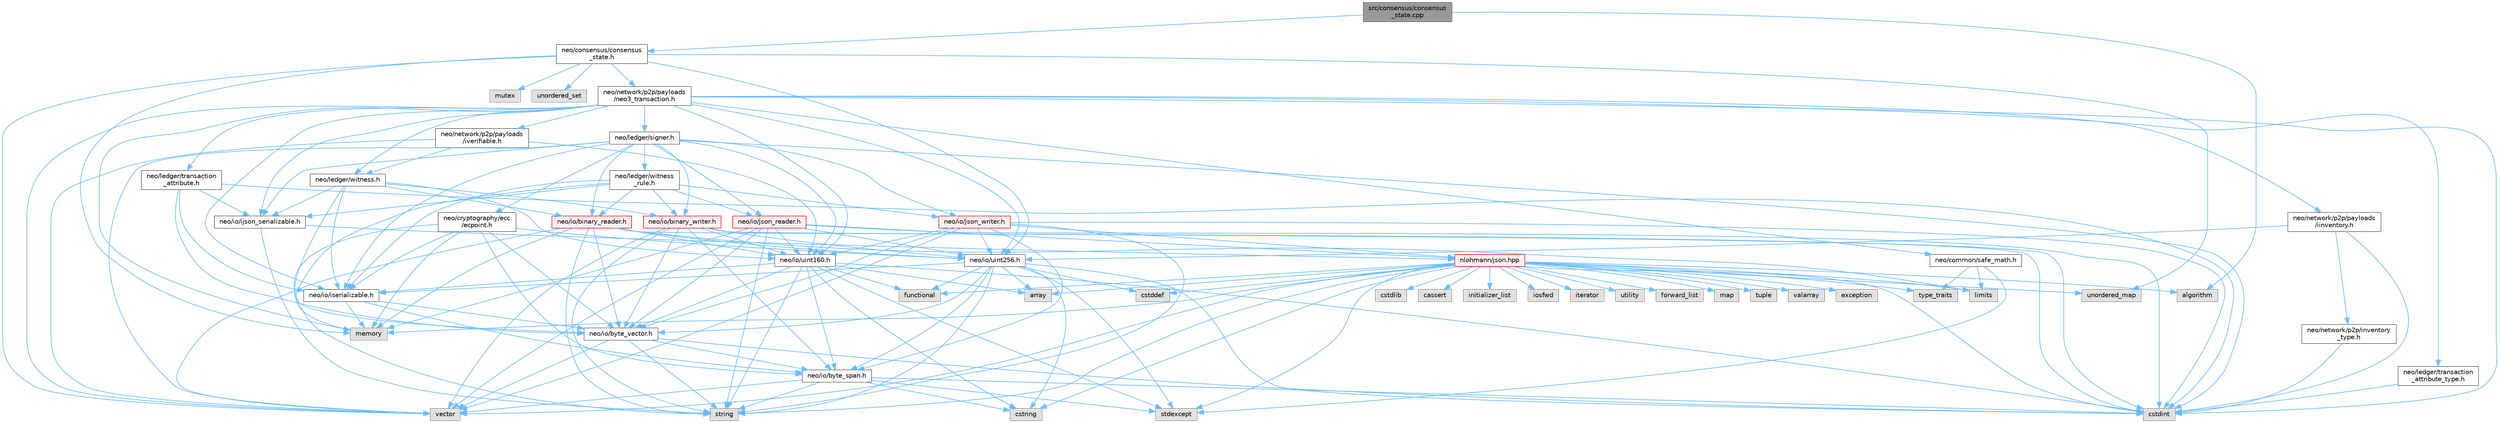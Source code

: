 digraph "src/consensus/consensus_state.cpp"
{
 // LATEX_PDF_SIZE
  bgcolor="transparent";
  edge [fontname=Helvetica,fontsize=10,labelfontname=Helvetica,labelfontsize=10];
  node [fontname=Helvetica,fontsize=10,shape=box,height=0.2,width=0.4];
  Node1 [id="Node000001",label="src/consensus/consensus\l_state.cpp",height=0.2,width=0.4,color="gray40", fillcolor="grey60", style="filled", fontcolor="black",tooltip=" "];
  Node1 -> Node2 [id="edge1_Node000001_Node000002",color="steelblue1",style="solid",tooltip=" "];
  Node2 [id="Node000002",label="neo/consensus/consensus\l_state.h",height=0.2,width=0.4,color="grey40", fillcolor="white", style="filled",URL="$consensus__state_8h.html",tooltip=" "];
  Node2 -> Node3 [id="edge2_Node000002_Node000003",color="steelblue1",style="solid",tooltip=" "];
  Node3 [id="Node000003",label="neo/io/uint256.h",height=0.2,width=0.4,color="grey40", fillcolor="white", style="filled",URL="$uint256_8h.html",tooltip=" "];
  Node3 -> Node4 [id="edge3_Node000003_Node000004",color="steelblue1",style="solid",tooltip=" "];
  Node4 [id="Node000004",label="neo/io/byte_span.h",height=0.2,width=0.4,color="grey40", fillcolor="white", style="filled",URL="$io_2byte__span_8h.html",tooltip=" "];
  Node4 -> Node5 [id="edge4_Node000004_Node000005",color="steelblue1",style="solid",tooltip=" "];
  Node5 [id="Node000005",label="cstdint",height=0.2,width=0.4,color="grey60", fillcolor="#E0E0E0", style="filled",tooltip=" "];
  Node4 -> Node6 [id="edge5_Node000004_Node000006",color="steelblue1",style="solid",tooltip=" "];
  Node6 [id="Node000006",label="cstring",height=0.2,width=0.4,color="grey60", fillcolor="#E0E0E0", style="filled",tooltip=" "];
  Node4 -> Node7 [id="edge6_Node000004_Node000007",color="steelblue1",style="solid",tooltip=" "];
  Node7 [id="Node000007",label="stdexcept",height=0.2,width=0.4,color="grey60", fillcolor="#E0E0E0", style="filled",tooltip=" "];
  Node4 -> Node8 [id="edge7_Node000004_Node000008",color="steelblue1",style="solid",tooltip=" "];
  Node8 [id="Node000008",label="string",height=0.2,width=0.4,color="grey60", fillcolor="#E0E0E0", style="filled",tooltip=" "];
  Node4 -> Node9 [id="edge8_Node000004_Node000009",color="steelblue1",style="solid",tooltip=" "];
  Node9 [id="Node000009",label="vector",height=0.2,width=0.4,color="grey60", fillcolor="#E0E0E0", style="filled",tooltip=" "];
  Node3 -> Node10 [id="edge9_Node000003_Node000010",color="steelblue1",style="solid",tooltip=" "];
  Node10 [id="Node000010",label="neo/io/byte_vector.h",height=0.2,width=0.4,color="grey40", fillcolor="white", style="filled",URL="$io_2byte__vector_8h.html",tooltip=" "];
  Node10 -> Node4 [id="edge10_Node000010_Node000004",color="steelblue1",style="solid",tooltip=" "];
  Node10 -> Node5 [id="edge11_Node000010_Node000005",color="steelblue1",style="solid",tooltip=" "];
  Node10 -> Node8 [id="edge12_Node000010_Node000008",color="steelblue1",style="solid",tooltip=" "];
  Node10 -> Node9 [id="edge13_Node000010_Node000009",color="steelblue1",style="solid",tooltip=" "];
  Node3 -> Node11 [id="edge14_Node000003_Node000011",color="steelblue1",style="solid",tooltip=" "];
  Node11 [id="Node000011",label="neo/io/iserializable.h",height=0.2,width=0.4,color="grey40", fillcolor="white", style="filled",URL="$iserializable_8h.html",tooltip=" "];
  Node11 -> Node4 [id="edge15_Node000011_Node000004",color="steelblue1",style="solid",tooltip=" "];
  Node11 -> Node10 [id="edge16_Node000011_Node000010",color="steelblue1",style="solid",tooltip=" "];
  Node11 -> Node12 [id="edge17_Node000011_Node000012",color="steelblue1",style="solid",tooltip=" "];
  Node12 [id="Node000012",label="memory",height=0.2,width=0.4,color="grey60", fillcolor="#E0E0E0", style="filled",tooltip=" "];
  Node3 -> Node13 [id="edge18_Node000003_Node000013",color="steelblue1",style="solid",tooltip=" "];
  Node13 [id="Node000013",label="array",height=0.2,width=0.4,color="grey60", fillcolor="#E0E0E0", style="filled",tooltip=" "];
  Node3 -> Node14 [id="edge19_Node000003_Node000014",color="steelblue1",style="solid",tooltip=" "];
  Node14 [id="Node000014",label="cstddef",height=0.2,width=0.4,color="grey60", fillcolor="#E0E0E0", style="filled",tooltip=" "];
  Node3 -> Node5 [id="edge20_Node000003_Node000005",color="steelblue1",style="solid",tooltip=" "];
  Node3 -> Node6 [id="edge21_Node000003_Node000006",color="steelblue1",style="solid",tooltip=" "];
  Node3 -> Node15 [id="edge22_Node000003_Node000015",color="steelblue1",style="solid",tooltip=" "];
  Node15 [id="Node000015",label="functional",height=0.2,width=0.4,color="grey60", fillcolor="#E0E0E0", style="filled",tooltip=" "];
  Node3 -> Node7 [id="edge23_Node000003_Node000007",color="steelblue1",style="solid",tooltip=" "];
  Node3 -> Node8 [id="edge24_Node000003_Node000008",color="steelblue1",style="solid",tooltip=" "];
  Node2 -> Node16 [id="edge25_Node000002_Node000016",color="steelblue1",style="solid",tooltip=" "];
  Node16 [id="Node000016",label="neo/network/p2p/payloads\l/neo3_transaction.h",height=0.2,width=0.4,color="grey40", fillcolor="white", style="filled",URL="$neo3__transaction_8h.html",tooltip=" "];
  Node16 -> Node17 [id="edge26_Node000016_Node000017",color="steelblue1",style="solid",tooltip=" "];
  Node17 [id="Node000017",label="neo/common/safe_math.h",height=0.2,width=0.4,color="grey40", fillcolor="white", style="filled",URL="$safe__math_8h.html",tooltip=" "];
  Node17 -> Node18 [id="edge27_Node000017_Node000018",color="steelblue1",style="solid",tooltip=" "];
  Node18 [id="Node000018",label="limits",height=0.2,width=0.4,color="grey60", fillcolor="#E0E0E0", style="filled",tooltip=" "];
  Node17 -> Node7 [id="edge28_Node000017_Node000007",color="steelblue1",style="solid",tooltip=" "];
  Node17 -> Node19 [id="edge29_Node000017_Node000019",color="steelblue1",style="solid",tooltip=" "];
  Node19 [id="Node000019",label="type_traits",height=0.2,width=0.4,color="grey60", fillcolor="#E0E0E0", style="filled",tooltip=" "];
  Node16 -> Node20 [id="edge30_Node000016_Node000020",color="steelblue1",style="solid",tooltip=" "];
  Node20 [id="Node000020",label="neo/io/ijson_serializable.h",height=0.2,width=0.4,color="grey40", fillcolor="white", style="filled",URL="$ijson__serializable_8h.html",tooltip=" "];
  Node20 -> Node21 [id="edge31_Node000020_Node000021",color="steelblue1",style="solid",tooltip=" "];
  Node21 [id="Node000021",label="nlohmann/json.hpp",height=0.2,width=0.4,color="red", fillcolor="#FFF0F0", style="filled",URL="$json_8hpp.html",tooltip=" "];
  Node21 -> Node22 [id="edge32_Node000021_Node000022",color="steelblue1",style="solid",tooltip=" "];
  Node22 [id="Node000022",label="algorithm",height=0.2,width=0.4,color="grey60", fillcolor="#E0E0E0", style="filled",tooltip=" "];
  Node21 -> Node14 [id="edge33_Node000021_Node000014",color="steelblue1",style="solid",tooltip=" "];
  Node21 -> Node15 [id="edge34_Node000021_Node000015",color="steelblue1",style="solid",tooltip=" "];
  Node21 -> Node23 [id="edge35_Node000021_Node000023",color="steelblue1",style="solid",tooltip=" "];
  Node23 [id="Node000023",label="initializer_list",height=0.2,width=0.4,color="grey60", fillcolor="#E0E0E0", style="filled",tooltip=" "];
  Node21 -> Node24 [id="edge36_Node000021_Node000024",color="steelblue1",style="solid",tooltip=" "];
  Node24 [id="Node000024",label="iosfwd",height=0.2,width=0.4,color="grey60", fillcolor="#E0E0E0", style="filled",tooltip=" "];
  Node21 -> Node25 [id="edge37_Node000021_Node000025",color="steelblue1",style="solid",tooltip=" "];
  Node25 [id="Node000025",label="iterator",height=0.2,width=0.4,color="grey60", fillcolor="#E0E0E0", style="filled",tooltip=" "];
  Node21 -> Node12 [id="edge38_Node000021_Node000012",color="steelblue1",style="solid",tooltip=" "];
  Node21 -> Node8 [id="edge39_Node000021_Node000008",color="steelblue1",style="solid",tooltip=" "];
  Node21 -> Node26 [id="edge40_Node000021_Node000026",color="steelblue1",style="solid",tooltip=" "];
  Node26 [id="Node000026",label="utility",height=0.2,width=0.4,color="grey60", fillcolor="#E0E0E0", style="filled",tooltip=" "];
  Node21 -> Node9 [id="edge41_Node000021_Node000009",color="steelblue1",style="solid",tooltip=" "];
  Node21 -> Node13 [id="edge42_Node000021_Node000013",color="steelblue1",style="solid",tooltip=" "];
  Node21 -> Node27 [id="edge43_Node000021_Node000027",color="steelblue1",style="solid",tooltip=" "];
  Node27 [id="Node000027",label="forward_list",height=0.2,width=0.4,color="grey60", fillcolor="#E0E0E0", style="filled",tooltip=" "];
  Node21 -> Node28 [id="edge44_Node000021_Node000028",color="steelblue1",style="solid",tooltip=" "];
  Node28 [id="Node000028",label="map",height=0.2,width=0.4,color="grey60", fillcolor="#E0E0E0", style="filled",tooltip=" "];
  Node21 -> Node29 [id="edge45_Node000021_Node000029",color="steelblue1",style="solid",tooltip=" "];
  Node29 [id="Node000029",label="tuple",height=0.2,width=0.4,color="grey60", fillcolor="#E0E0E0", style="filled",tooltip=" "];
  Node21 -> Node19 [id="edge46_Node000021_Node000019",color="steelblue1",style="solid",tooltip=" "];
  Node21 -> Node30 [id="edge47_Node000021_Node000030",color="steelblue1",style="solid",tooltip=" "];
  Node30 [id="Node000030",label="unordered_map",height=0.2,width=0.4,color="grey60", fillcolor="#E0E0E0", style="filled",tooltip=" "];
  Node21 -> Node31 [id="edge48_Node000021_Node000031",color="steelblue1",style="solid",tooltip=" "];
  Node31 [id="Node000031",label="valarray",height=0.2,width=0.4,color="grey60", fillcolor="#E0E0E0", style="filled",tooltip=" "];
  Node21 -> Node32 [id="edge49_Node000021_Node000032",color="steelblue1",style="solid",tooltip=" "];
  Node32 [id="Node000032",label="exception",height=0.2,width=0.4,color="grey60", fillcolor="#E0E0E0", style="filled",tooltip=" "];
  Node21 -> Node7 [id="edge50_Node000021_Node000007",color="steelblue1",style="solid",tooltip=" "];
  Node21 -> Node5 [id="edge51_Node000021_Node000005",color="steelblue1",style="solid",tooltip=" "];
  Node21 -> Node33 [id="edge52_Node000021_Node000033",color="steelblue1",style="solid",tooltip=" "];
  Node33 [id="Node000033",label="cstdlib",height=0.2,width=0.4,color="grey60", fillcolor="#E0E0E0", style="filled",tooltip=" "];
  Node21 -> Node34 [id="edge53_Node000021_Node000034",color="steelblue1",style="solid",tooltip=" "];
  Node34 [id="Node000034",label="cassert",height=0.2,width=0.4,color="grey60", fillcolor="#E0E0E0", style="filled",tooltip=" "];
  Node21 -> Node18 [id="edge54_Node000021_Node000018",color="steelblue1",style="solid",tooltip=" "];
  Node21 -> Node6 [id="edge55_Node000021_Node000006",color="steelblue1",style="solid",tooltip=" "];
  Node20 -> Node8 [id="edge56_Node000020_Node000008",color="steelblue1",style="solid",tooltip=" "];
  Node16 -> Node11 [id="edge57_Node000016_Node000011",color="steelblue1",style="solid",tooltip=" "];
  Node16 -> Node45 [id="edge58_Node000016_Node000045",color="steelblue1",style="solid",tooltip=" "];
  Node45 [id="Node000045",label="neo/io/uint160.h",height=0.2,width=0.4,color="grey40", fillcolor="white", style="filled",URL="$uint160_8h.html",tooltip=" "];
  Node45 -> Node4 [id="edge59_Node000045_Node000004",color="steelblue1",style="solid",tooltip=" "];
  Node45 -> Node10 [id="edge60_Node000045_Node000010",color="steelblue1",style="solid",tooltip=" "];
  Node45 -> Node11 [id="edge61_Node000045_Node000011",color="steelblue1",style="solid",tooltip=" "];
  Node45 -> Node13 [id="edge62_Node000045_Node000013",color="steelblue1",style="solid",tooltip=" "];
  Node45 -> Node5 [id="edge63_Node000045_Node000005",color="steelblue1",style="solid",tooltip=" "];
  Node45 -> Node6 [id="edge64_Node000045_Node000006",color="steelblue1",style="solid",tooltip=" "];
  Node45 -> Node15 [id="edge65_Node000045_Node000015",color="steelblue1",style="solid",tooltip=" "];
  Node45 -> Node7 [id="edge66_Node000045_Node000007",color="steelblue1",style="solid",tooltip=" "];
  Node45 -> Node8 [id="edge67_Node000045_Node000008",color="steelblue1",style="solid",tooltip=" "];
  Node16 -> Node3 [id="edge68_Node000016_Node000003",color="steelblue1",style="solid",tooltip=" "];
  Node16 -> Node46 [id="edge69_Node000016_Node000046",color="steelblue1",style="solid",tooltip=" "];
  Node46 [id="Node000046",label="neo/ledger/signer.h",height=0.2,width=0.4,color="grey40", fillcolor="white", style="filled",URL="$signer_8h.html",tooltip=" "];
  Node46 -> Node47 [id="edge70_Node000046_Node000047",color="steelblue1",style="solid",tooltip=" "];
  Node47 [id="Node000047",label="neo/cryptography/ecc\l/ecpoint.h",height=0.2,width=0.4,color="grey40", fillcolor="white", style="filled",URL="$ecpoint_8h.html",tooltip=" "];
  Node47 -> Node4 [id="edge71_Node000047_Node000004",color="steelblue1",style="solid",tooltip=" "];
  Node47 -> Node10 [id="edge72_Node000047_Node000010",color="steelblue1",style="solid",tooltip=" "];
  Node47 -> Node11 [id="edge73_Node000047_Node000011",color="steelblue1",style="solid",tooltip=" "];
  Node47 -> Node3 [id="edge74_Node000047_Node000003",color="steelblue1",style="solid",tooltip=" "];
  Node47 -> Node12 [id="edge75_Node000047_Node000012",color="steelblue1",style="solid",tooltip=" "];
  Node47 -> Node8 [id="edge76_Node000047_Node000008",color="steelblue1",style="solid",tooltip=" "];
  Node46 -> Node48 [id="edge77_Node000046_Node000048",color="steelblue1",style="solid",tooltip=" "];
  Node48 [id="Node000048",label="neo/io/binary_reader.h",height=0.2,width=0.4,color="red", fillcolor="#FFF0F0", style="filled",URL="$binary__reader_8h.html",tooltip=" "];
  Node48 -> Node10 [id="edge78_Node000048_Node000010",color="steelblue1",style="solid",tooltip=" "];
  Node48 -> Node45 [id="edge79_Node000048_Node000045",color="steelblue1",style="solid",tooltip=" "];
  Node48 -> Node3 [id="edge80_Node000048_Node000003",color="steelblue1",style="solid",tooltip=" "];
  Node48 -> Node5 [id="edge81_Node000048_Node000005",color="steelblue1",style="solid",tooltip=" "];
  Node48 -> Node18 [id="edge82_Node000048_Node000018",color="steelblue1",style="solid",tooltip=" "];
  Node48 -> Node12 [id="edge83_Node000048_Node000012",color="steelblue1",style="solid",tooltip=" "];
  Node48 -> Node8 [id="edge84_Node000048_Node000008",color="steelblue1",style="solid",tooltip=" "];
  Node48 -> Node9 [id="edge85_Node000048_Node000009",color="steelblue1",style="solid",tooltip=" "];
  Node46 -> Node51 [id="edge86_Node000046_Node000051",color="steelblue1",style="solid",tooltip=" "];
  Node51 [id="Node000051",label="neo/io/binary_writer.h",height=0.2,width=0.4,color="red", fillcolor="#FFF0F0", style="filled",URL="$binary__writer_8h.html",tooltip=" "];
  Node51 -> Node4 [id="edge87_Node000051_Node000004",color="steelblue1",style="solid",tooltip=" "];
  Node51 -> Node10 [id="edge88_Node000051_Node000010",color="steelblue1",style="solid",tooltip=" "];
  Node51 -> Node45 [id="edge89_Node000051_Node000045",color="steelblue1",style="solid",tooltip=" "];
  Node51 -> Node3 [id="edge90_Node000051_Node000003",color="steelblue1",style="solid",tooltip=" "];
  Node51 -> Node5 [id="edge91_Node000051_Node000005",color="steelblue1",style="solid",tooltip=" "];
  Node51 -> Node8 [id="edge92_Node000051_Node000008",color="steelblue1",style="solid",tooltip=" "];
  Node51 -> Node9 [id="edge93_Node000051_Node000009",color="steelblue1",style="solid",tooltip=" "];
  Node46 -> Node20 [id="edge94_Node000046_Node000020",color="steelblue1",style="solid",tooltip=" "];
  Node46 -> Node11 [id="edge95_Node000046_Node000011",color="steelblue1",style="solid",tooltip=" "];
  Node46 -> Node52 [id="edge96_Node000046_Node000052",color="steelblue1",style="solid",tooltip=" "];
  Node52 [id="Node000052",label="neo/io/json_reader.h",height=0.2,width=0.4,color="red", fillcolor="#FFF0F0", style="filled",URL="$json__reader_8h.html",tooltip=" "];
  Node52 -> Node10 [id="edge97_Node000052_Node000010",color="steelblue1",style="solid",tooltip=" "];
  Node52 -> Node45 [id="edge98_Node000052_Node000045",color="steelblue1",style="solid",tooltip=" "];
  Node52 -> Node3 [id="edge99_Node000052_Node000003",color="steelblue1",style="solid",tooltip=" "];
  Node52 -> Node5 [id="edge100_Node000052_Node000005",color="steelblue1",style="solid",tooltip=" "];
  Node52 -> Node12 [id="edge101_Node000052_Node000012",color="steelblue1",style="solid",tooltip=" "];
  Node52 -> Node21 [id="edge102_Node000052_Node000021",color="steelblue1",style="solid",tooltip=" "];
  Node52 -> Node8 [id="edge103_Node000052_Node000008",color="steelblue1",style="solid",tooltip=" "];
  Node52 -> Node9 [id="edge104_Node000052_Node000009",color="steelblue1",style="solid",tooltip=" "];
  Node46 -> Node54 [id="edge105_Node000046_Node000054",color="steelblue1",style="solid",tooltip=" "];
  Node54 [id="Node000054",label="neo/io/json_writer.h",height=0.2,width=0.4,color="red", fillcolor="#FFF0F0", style="filled",URL="$json__writer_8h.html",tooltip=" "];
  Node54 -> Node4 [id="edge106_Node000054_Node000004",color="steelblue1",style="solid",tooltip=" "];
  Node54 -> Node10 [id="edge107_Node000054_Node000010",color="steelblue1",style="solid",tooltip=" "];
  Node54 -> Node45 [id="edge108_Node000054_Node000045",color="steelblue1",style="solid",tooltip=" "];
  Node54 -> Node3 [id="edge109_Node000054_Node000003",color="steelblue1",style="solid",tooltip=" "];
  Node54 -> Node5 [id="edge110_Node000054_Node000005",color="steelblue1",style="solid",tooltip=" "];
  Node54 -> Node21 [id="edge111_Node000054_Node000021",color="steelblue1",style="solid",tooltip=" "];
  Node54 -> Node8 [id="edge112_Node000054_Node000008",color="steelblue1",style="solid",tooltip=" "];
  Node54 -> Node9 [id="edge113_Node000054_Node000009",color="steelblue1",style="solid",tooltip=" "];
  Node46 -> Node45 [id="edge114_Node000046_Node000045",color="steelblue1",style="solid",tooltip=" "];
  Node46 -> Node55 [id="edge115_Node000046_Node000055",color="steelblue1",style="solid",tooltip=" "];
  Node55 [id="Node000055",label="neo/ledger/witness\l_rule.h",height=0.2,width=0.4,color="grey40", fillcolor="white", style="filled",URL="$witness__rule_8h.html",tooltip=" "];
  Node55 -> Node48 [id="edge116_Node000055_Node000048",color="steelblue1",style="solid",tooltip=" "];
  Node55 -> Node51 [id="edge117_Node000055_Node000051",color="steelblue1",style="solid",tooltip=" "];
  Node55 -> Node20 [id="edge118_Node000055_Node000020",color="steelblue1",style="solid",tooltip=" "];
  Node55 -> Node11 [id="edge119_Node000055_Node000011",color="steelblue1",style="solid",tooltip=" "];
  Node55 -> Node52 [id="edge120_Node000055_Node000052",color="steelblue1",style="solid",tooltip=" "];
  Node55 -> Node54 [id="edge121_Node000055_Node000054",color="steelblue1",style="solid",tooltip=" "];
  Node55 -> Node12 [id="edge122_Node000055_Node000012",color="steelblue1",style="solid",tooltip=" "];
  Node46 -> Node5 [id="edge123_Node000046_Node000005",color="steelblue1",style="solid",tooltip=" "];
  Node46 -> Node9 [id="edge124_Node000046_Node000009",color="steelblue1",style="solid",tooltip=" "];
  Node16 -> Node56 [id="edge125_Node000016_Node000056",color="steelblue1",style="solid",tooltip=" "];
  Node56 [id="Node000056",label="neo/ledger/transaction\l_attribute.h",height=0.2,width=0.4,color="grey40", fillcolor="white", style="filled",URL="$transaction__attribute_8h.html",tooltip=" "];
  Node56 -> Node10 [id="edge126_Node000056_Node000010",color="steelblue1",style="solid",tooltip=" "];
  Node56 -> Node20 [id="edge127_Node000056_Node000020",color="steelblue1",style="solid",tooltip=" "];
  Node56 -> Node11 [id="edge128_Node000056_Node000011",color="steelblue1",style="solid",tooltip=" "];
  Node56 -> Node5 [id="edge129_Node000056_Node000005",color="steelblue1",style="solid",tooltip=" "];
  Node16 -> Node57 [id="edge130_Node000016_Node000057",color="steelblue1",style="solid",tooltip=" "];
  Node57 [id="Node000057",label="neo/ledger/transaction\l_attribute_type.h",height=0.2,width=0.4,color="grey40", fillcolor="white", style="filled",URL="$transaction__attribute__type_8h.html",tooltip=" "];
  Node57 -> Node5 [id="edge131_Node000057_Node000005",color="steelblue1",style="solid",tooltip=" "];
  Node16 -> Node58 [id="edge132_Node000016_Node000058",color="steelblue1",style="solid",tooltip=" "];
  Node58 [id="Node000058",label="neo/ledger/witness.h",height=0.2,width=0.4,color="grey40", fillcolor="white", style="filled",URL="$ledger_2witness_8h.html",tooltip=" "];
  Node58 -> Node48 [id="edge133_Node000058_Node000048",color="steelblue1",style="solid",tooltip=" "];
  Node58 -> Node51 [id="edge134_Node000058_Node000051",color="steelblue1",style="solid",tooltip=" "];
  Node58 -> Node10 [id="edge135_Node000058_Node000010",color="steelblue1",style="solid",tooltip=" "];
  Node58 -> Node20 [id="edge136_Node000058_Node000020",color="steelblue1",style="solid",tooltip=" "];
  Node58 -> Node11 [id="edge137_Node000058_Node000011",color="steelblue1",style="solid",tooltip=" "];
  Node58 -> Node45 [id="edge138_Node000058_Node000045",color="steelblue1",style="solid",tooltip=" "];
  Node16 -> Node59 [id="edge139_Node000016_Node000059",color="steelblue1",style="solid",tooltip=" "];
  Node59 [id="Node000059",label="neo/network/p2p/payloads\l/iinventory.h",height=0.2,width=0.4,color="grey40", fillcolor="white", style="filled",URL="$payloads_2iinventory_8h.html",tooltip=" "];
  Node59 -> Node3 [id="edge140_Node000059_Node000003",color="steelblue1",style="solid",tooltip=" "];
  Node59 -> Node60 [id="edge141_Node000059_Node000060",color="steelblue1",style="solid",tooltip=" "];
  Node60 [id="Node000060",label="neo/network/p2p/inventory\l_type.h",height=0.2,width=0.4,color="grey40", fillcolor="white", style="filled",URL="$p2p_2inventory__type_8h.html",tooltip=" "];
  Node60 -> Node5 [id="edge142_Node000060_Node000005",color="steelblue1",style="solid",tooltip=" "];
  Node59 -> Node5 [id="edge143_Node000059_Node000005",color="steelblue1",style="solid",tooltip=" "];
  Node16 -> Node61 [id="edge144_Node000016_Node000061",color="steelblue1",style="solid",tooltip=" "];
  Node61 [id="Node000061",label="neo/network/p2p/payloads\l/iverifiable.h",height=0.2,width=0.4,color="grey40", fillcolor="white", style="filled",URL="$iverifiable_8h.html",tooltip=" "];
  Node61 -> Node45 [id="edge145_Node000061_Node000045",color="steelblue1",style="solid",tooltip=" "];
  Node61 -> Node58 [id="edge146_Node000061_Node000058",color="steelblue1",style="solid",tooltip=" "];
  Node61 -> Node9 [id="edge147_Node000061_Node000009",color="steelblue1",style="solid",tooltip=" "];
  Node16 -> Node5 [id="edge148_Node000016_Node000005",color="steelblue1",style="solid",tooltip=" "];
  Node16 -> Node12 [id="edge149_Node000016_Node000012",color="steelblue1",style="solid",tooltip=" "];
  Node16 -> Node9 [id="edge150_Node000016_Node000009",color="steelblue1",style="solid",tooltip=" "];
  Node2 -> Node12 [id="edge151_Node000002_Node000012",color="steelblue1",style="solid",tooltip=" "];
  Node2 -> Node62 [id="edge152_Node000002_Node000062",color="steelblue1",style="solid",tooltip=" "];
  Node62 [id="Node000062",label="mutex",height=0.2,width=0.4,color="grey60", fillcolor="#E0E0E0", style="filled",tooltip=" "];
  Node2 -> Node30 [id="edge153_Node000002_Node000030",color="steelblue1",style="solid",tooltip=" "];
  Node2 -> Node63 [id="edge154_Node000002_Node000063",color="steelblue1",style="solid",tooltip=" "];
  Node63 [id="Node000063",label="unordered_set",height=0.2,width=0.4,color="grey60", fillcolor="#E0E0E0", style="filled",tooltip=" "];
  Node2 -> Node9 [id="edge155_Node000002_Node000009",color="steelblue1",style="solid",tooltip=" "];
  Node1 -> Node22 [id="edge156_Node000001_Node000022",color="steelblue1",style="solid",tooltip=" "];
}
